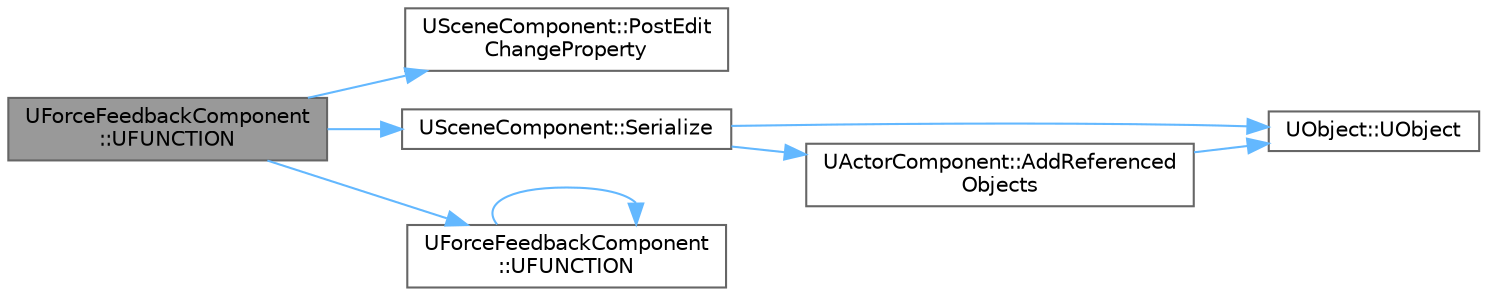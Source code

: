 digraph "UForceFeedbackComponent::UFUNCTION"
{
 // INTERACTIVE_SVG=YES
 // LATEX_PDF_SIZE
  bgcolor="transparent";
  edge [fontname=Helvetica,fontsize=10,labelfontname=Helvetica,labelfontsize=10];
  node [fontname=Helvetica,fontsize=10,shape=box,height=0.2,width=0.4];
  rankdir="LR";
  Node1 [id="Node000001",label="UForceFeedbackComponent\l::UFUNCTION",height=0.2,width=0.4,color="gray40", fillcolor="grey60", style="filled", fontcolor="black",tooltip="Modify the attenuation settings of the component."];
  Node1 -> Node2 [id="edge1_Node000001_Node000002",color="steelblue1",style="solid",tooltip=" "];
  Node2 [id="Node000002",label="USceneComponent::PostEdit\lChangeProperty",height=0.2,width=0.4,color="grey40", fillcolor="white", style="filled",URL="$d7/dde/classUSceneComponent.html#a0a0f41de87f5c463c5a5a21412a09112",tooltip="Called when a property on this object has been modified externally."];
  Node1 -> Node3 [id="edge2_Node000001_Node000003",color="steelblue1",style="solid",tooltip=" "];
  Node3 [id="Node000003",label="USceneComponent::Serialize",height=0.2,width=0.4,color="grey40", fillcolor="white", style="filled",URL="$d7/dde/classUSceneComponent.html#a6b1fe00103cdeba2562f5faf8022b1f0",tooltip="Handles reading, writing, and reference collecting using FArchive."];
  Node3 -> Node4 [id="edge3_Node000003_Node000004",color="steelblue1",style="solid",tooltip=" "];
  Node4 [id="Node000004",label="UObject::UObject",height=0.2,width=0.4,color="grey40", fillcolor="white", style="filled",URL="$df/def/classUObject.html#ae1e8afb0b1117edf494eab22aea37761",tooltip="Default constructor."];
  Node3 -> Node5 [id="edge4_Node000003_Node000005",color="steelblue1",style="solid",tooltip=" "];
  Node5 [id="Node000005",label="UActorComponent::AddReferenced\lObjects",height=0.2,width=0.4,color="grey40", fillcolor="white", style="filled",URL="$df/db5/classUActorComponent.html#a959363f3deb778c7212858d29ccc8632",tooltip=" "];
  Node5 -> Node4 [id="edge5_Node000005_Node000004",color="steelblue1",style="solid",tooltip=" "];
  Node1 -> Node6 [id="edge6_Node000001_Node000006",color="steelblue1",style="solid",tooltip=" "];
  Node6 [id="Node000006",label="UForceFeedbackComponent\l::UFUNCTION",height=0.2,width=0.4,color="grey40", fillcolor="white", style="filled",URL="$df/d5b/classUForceFeedbackComponent.html#aa0a23e49f7f7316aed1db977e0a63ae2",tooltip="Set what force feedback effect is played by this component."];
  Node6 -> Node6 [id="edge7_Node000006_Node000006",color="steelblue1",style="solid",tooltip=" "];
}

